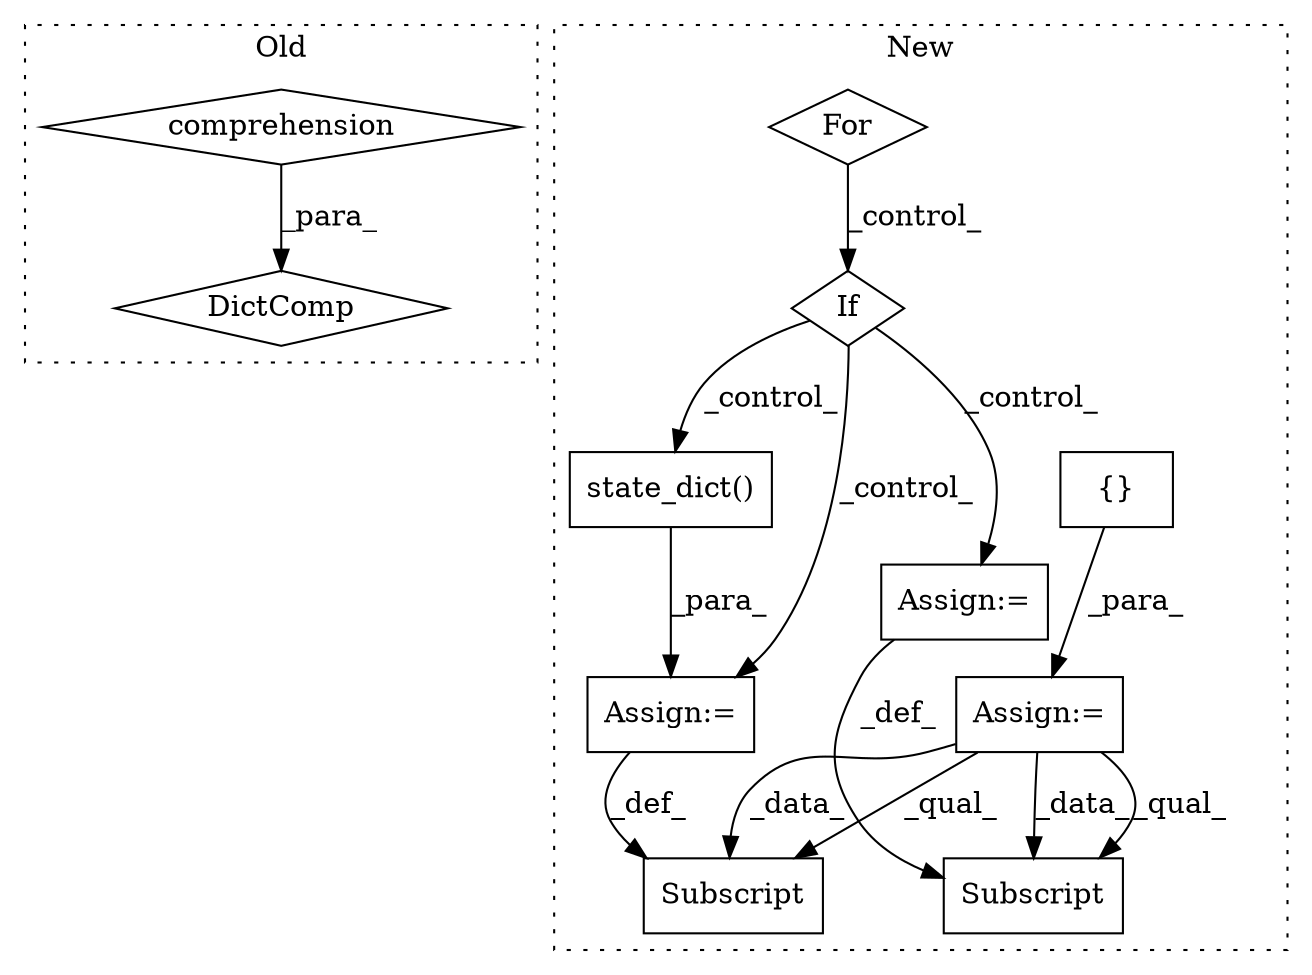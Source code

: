 digraph G {
subgraph cluster0 {
1 [label="DictComp" a="84" s="2827" l="92" shape="diamond"];
3 [label="comprehension" a="45" s="2872" l="3" shape="diamond"];
label = "Old";
style="dotted";
}
subgraph cluster1 {
2 [label="state_dict()" a="75" s="3271" l="14" shape="box"];
4 [label="Assign:=" a="68" s="3268" l="3" shape="box"];
5 [label="If" a="96" s="3155" l="3" shape="diamond"];
6 [label="Subscript" a="63" s="3235,0" l="33,0" shape="box"];
7 [label="{}" a="95" s="3085,3086" l="2,1" shape="box"];
8 [label="Subscript" a="63" s="3336,0" l="33,0" shape="box"];
9 [label="For" a="107" s="3104,3133" l="4,22" shape="diamond"];
10 [label="Assign:=" a="68" s="3082" l="3" shape="box"];
11 [label="Assign:=" a="68" s="3369" l="3" shape="box"];
label = "New";
style="dotted";
}
2 -> 4 [label="_para_"];
3 -> 1 [label="_para_"];
4 -> 6 [label="_def_"];
5 -> 2 [label="_control_"];
5 -> 11 [label="_control_"];
5 -> 4 [label="_control_"];
7 -> 10 [label="_para_"];
9 -> 5 [label="_control_"];
10 -> 8 [label="_data_"];
10 -> 8 [label="_qual_"];
10 -> 6 [label="_data_"];
10 -> 6 [label="_qual_"];
11 -> 8 [label="_def_"];
}